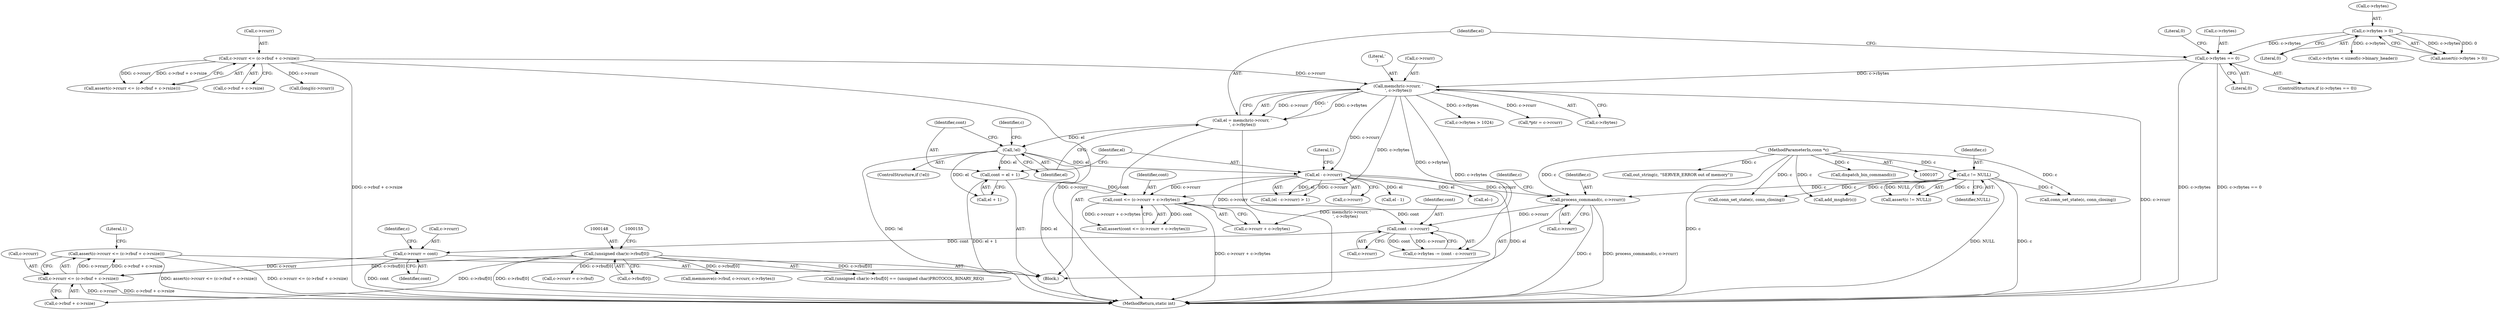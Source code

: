 digraph "0_memcached_d9cd01ede97f4145af9781d448c62a3318952719@API" {
"1000589" [label="(Call,assert(c->rcurr <= (c->rbuf + c->rsize)))"];
"1000590" [label="(Call,c->rcurr <= (c->rbuf + c->rsize))"];
"1000584" [label="(Call,c->rcurr = cont)"];
"1000579" [label="(Call,cont - c->rcurr)"];
"1000561" [label="(Call,cont <= (c->rcurr + c->rbytes))"];
"1000533" [label="(Call,cont = el + 1)"];
"1000493" [label="(Call,!el)"];
"1000482" [label="(Call,el = memchr(c->rcurr, '\n', c->rbytes))"];
"1000484" [label="(Call,memchr(c->rcurr, '\n', c->rbytes))"];
"1000115" [label="(Call,c->rcurr <= (c->rbuf + c->rsize))"];
"1000475" [label="(Call,c->rbytes == 0)"];
"1000127" [label="(Call,c->rbytes > 0)"];
"1000541" [label="(Call,el - c->rcurr)"];
"1000570" [label="(Call,process_command(c, c->rcurr))"];
"1000111" [label="(Call,c != NULL)"];
"1000108" [label="(MethodParameterIn,conn *c)"];
"1000147" [label="(Call,(unsigned char)c->rbuf[0])"];
"1000561" [label="(Call,cont <= (c->rcurr + c->rbytes))"];
"1000108" [label="(MethodParameterIn,conn *c)"];
"1000116" [label="(Call,c->rcurr)"];
"1000542" [label="(Identifier,el)"];
"1000494" [label="(Identifier,el)"];
"1000591" [label="(Call,c->rcurr)"];
"1000497" [label="(Call,c->rbytes > 1024)"];
"1000479" [label="(Literal,0)"];
"1000482" [label="(Call,el = memchr(c->rcurr, '\n', c->rbytes))"];
"1000471" [label="(Block,)"];
"1000571" [label="(Identifier,c)"];
"1000580" [label="(Identifier,cont)"];
"1000111" [label="(Call,c != NULL)"];
"1000504" [label="(Call,*ptr = c->rcurr)"];
"1000563" [label="(Call,c->rcurr + c->rbytes)"];
"1000476" [label="(Call,c->rbytes)"];
"1000382" [label="(Call,conn_set_state(c, conn_closing))"];
"1000219" [label="(Call,memmove(c->rbuf, c->rcurr, c->rbytes))"];
"1000405" [label="(Call,add_msghdr(c))"];
"1000602" [label="(Literal,1)"];
"1000114" [label="(Call,assert(c->rcurr <= (c->rbuf + c->rsize)))"];
"1000533" [label="(Call,cont = el + 1)"];
"1000579" [label="(Call,cont - c->rcurr)"];
"1000115" [label="(Call,c->rcurr <= (c->rbuf + c->rsize))"];
"1000554" [label="(Call,el--)"];
"1000110" [label="(Call,assert(c != NULL))"];
"1000590" [label="(Call,c->rcurr <= (c->rbuf + c->rsize))"];
"1000585" [label="(Call,c->rcurr)"];
"1000560" [label="(Call,assert(cont <= (c->rcurr + c->rbytes)))"];
"1000475" [label="(Call,c->rbytes == 0)"];
"1000127" [label="(Call,c->rbytes > 0)"];
"1000119" [label="(Call,c->rbuf + c->rsize)"];
"1000588" [label="(Identifier,cont)"];
"1000570" [label="(Call,process_command(c, c->rcurr))"];
"1000526" [label="(Call,conn_set_state(c, conn_closing))"];
"1000603" [label="(MethodReturn,static int)"];
"1000113" [label="(Identifier,NULL)"];
"1000534" [label="(Identifier,cont)"];
"1000147" [label="(Call,(unsigned char)c->rbuf[0])"];
"1000541" [label="(Call,el - c->rcurr)"];
"1000483" [label="(Identifier,el)"];
"1000131" [label="(Literal,0)"];
"1000211" [label="(Call,(long)(c->rcurr))"];
"1000575" [label="(Call,c->rbytes -= (cont - c->rcurr))"];
"1000581" [label="(Call,c->rcurr)"];
"1000562" [label="(Identifier,cont)"];
"1000485" [label="(Call,c->rcurr)"];
"1000489" [label="(Call,c->rbytes)"];
"1000540" [label="(Call,(el - c->rcurr) > 1)"];
"1000128" [label="(Call,c->rbytes)"];
"1000493" [label="(Call,!el)"];
"1000492" [label="(ControlStructure,if (!el))"];
"1000546" [label="(Literal,1)"];
"1000577" [label="(Identifier,c)"];
"1000112" [label="(Identifier,c)"];
"1000149" [label="(Call,c->rbuf[0])"];
"1000481" [label="(Literal,0)"];
"1000499" [label="(Identifier,c)"];
"1000195" [label="(Call,c->rbytes < sizeof(c->binary_header))"];
"1000592" [label="(Identifier,c)"];
"1000535" [label="(Call,el + 1)"];
"1000594" [label="(Call,c->rbuf + c->rsize)"];
"1000543" [label="(Call,c->rcurr)"];
"1000584" [label="(Call,c->rcurr = cont)"];
"1000484" [label="(Call,memchr(c->rcurr, '\n', c->rbytes))"];
"1000589" [label="(Call,assert(c->rcurr <= (c->rbuf + c->rsize)))"];
"1000572" [label="(Call,c->rcurr)"];
"1000549" [label="(Call,el - 1)"];
"1000474" [label="(ControlStructure,if (c->rbytes == 0))"];
"1000126" [label="(Call,assert(c->rbytes > 0))"];
"1000409" [label="(Call,out_string(c, \"SERVER_ERROR out of memory\"))"];
"1000146" [label="(Call,(unsigned char)c->rbuf[0] == (unsigned char)PROTOCOL_BINARY_REQ)"];
"1000229" [label="(Call,c->rcurr = c->rbuf)"];
"1000452" [label="(Call,dispatch_bin_command(c))"];
"1000488" [label="(Literal,'\n')"];
"1000589" -> "1000471"  [label="AST: "];
"1000589" -> "1000590"  [label="CFG: "];
"1000590" -> "1000589"  [label="AST: "];
"1000602" -> "1000589"  [label="CFG: "];
"1000589" -> "1000603"  [label="DDG: assert(c->rcurr <= (c->rbuf + c->rsize))"];
"1000589" -> "1000603"  [label="DDG: c->rcurr <= (c->rbuf + c->rsize)"];
"1000590" -> "1000589"  [label="DDG: c->rcurr"];
"1000590" -> "1000589"  [label="DDG: c->rbuf + c->rsize"];
"1000590" -> "1000594"  [label="CFG: "];
"1000591" -> "1000590"  [label="AST: "];
"1000594" -> "1000590"  [label="AST: "];
"1000590" -> "1000603"  [label="DDG: c->rcurr"];
"1000590" -> "1000603"  [label="DDG: c->rbuf + c->rsize"];
"1000584" -> "1000590"  [label="DDG: c->rcurr"];
"1000147" -> "1000590"  [label="DDG: c->rbuf[0]"];
"1000584" -> "1000471"  [label="AST: "];
"1000584" -> "1000588"  [label="CFG: "];
"1000585" -> "1000584"  [label="AST: "];
"1000588" -> "1000584"  [label="AST: "];
"1000592" -> "1000584"  [label="CFG: "];
"1000584" -> "1000603"  [label="DDG: cont"];
"1000579" -> "1000584"  [label="DDG: cont"];
"1000579" -> "1000575"  [label="AST: "];
"1000579" -> "1000581"  [label="CFG: "];
"1000580" -> "1000579"  [label="AST: "];
"1000581" -> "1000579"  [label="AST: "];
"1000575" -> "1000579"  [label="CFG: "];
"1000579" -> "1000575"  [label="DDG: cont"];
"1000579" -> "1000575"  [label="DDG: c->rcurr"];
"1000561" -> "1000579"  [label="DDG: cont"];
"1000570" -> "1000579"  [label="DDG: c->rcurr"];
"1000561" -> "1000560"  [label="AST: "];
"1000561" -> "1000563"  [label="CFG: "];
"1000562" -> "1000561"  [label="AST: "];
"1000563" -> "1000561"  [label="AST: "];
"1000560" -> "1000561"  [label="CFG: "];
"1000561" -> "1000603"  [label="DDG: c->rcurr + c->rbytes"];
"1000561" -> "1000560"  [label="DDG: cont"];
"1000561" -> "1000560"  [label="DDG: c->rcurr + c->rbytes"];
"1000533" -> "1000561"  [label="DDG: cont"];
"1000541" -> "1000561"  [label="DDG: c->rcurr"];
"1000484" -> "1000561"  [label="DDG: c->rbytes"];
"1000533" -> "1000471"  [label="AST: "];
"1000533" -> "1000535"  [label="CFG: "];
"1000534" -> "1000533"  [label="AST: "];
"1000535" -> "1000533"  [label="AST: "];
"1000542" -> "1000533"  [label="CFG: "];
"1000533" -> "1000603"  [label="DDG: el + 1"];
"1000493" -> "1000533"  [label="DDG: el"];
"1000493" -> "1000492"  [label="AST: "];
"1000493" -> "1000494"  [label="CFG: "];
"1000494" -> "1000493"  [label="AST: "];
"1000499" -> "1000493"  [label="CFG: "];
"1000534" -> "1000493"  [label="CFG: "];
"1000493" -> "1000603"  [label="DDG: el"];
"1000493" -> "1000603"  [label="DDG: !el"];
"1000482" -> "1000493"  [label="DDG: el"];
"1000493" -> "1000535"  [label="DDG: el"];
"1000493" -> "1000541"  [label="DDG: el"];
"1000482" -> "1000471"  [label="AST: "];
"1000482" -> "1000484"  [label="CFG: "];
"1000483" -> "1000482"  [label="AST: "];
"1000484" -> "1000482"  [label="AST: "];
"1000494" -> "1000482"  [label="CFG: "];
"1000482" -> "1000603"  [label="DDG: memchr(c->rcurr, '\n', c->rbytes)"];
"1000484" -> "1000482"  [label="DDG: c->rcurr"];
"1000484" -> "1000482"  [label="DDG: '\n'"];
"1000484" -> "1000482"  [label="DDG: c->rbytes"];
"1000484" -> "1000489"  [label="CFG: "];
"1000485" -> "1000484"  [label="AST: "];
"1000488" -> "1000484"  [label="AST: "];
"1000489" -> "1000484"  [label="AST: "];
"1000484" -> "1000603"  [label="DDG: c->rcurr"];
"1000115" -> "1000484"  [label="DDG: c->rcurr"];
"1000475" -> "1000484"  [label="DDG: c->rbytes"];
"1000484" -> "1000497"  [label="DDG: c->rbytes"];
"1000484" -> "1000504"  [label="DDG: c->rcurr"];
"1000484" -> "1000541"  [label="DDG: c->rcurr"];
"1000484" -> "1000563"  [label="DDG: c->rbytes"];
"1000484" -> "1000575"  [label="DDG: c->rbytes"];
"1000115" -> "1000114"  [label="AST: "];
"1000115" -> "1000119"  [label="CFG: "];
"1000116" -> "1000115"  [label="AST: "];
"1000119" -> "1000115"  [label="AST: "];
"1000114" -> "1000115"  [label="CFG: "];
"1000115" -> "1000603"  [label="DDG: c->rbuf + c->rsize"];
"1000115" -> "1000603"  [label="DDG: c->rcurr"];
"1000115" -> "1000114"  [label="DDG: c->rcurr"];
"1000115" -> "1000114"  [label="DDG: c->rbuf + c->rsize"];
"1000115" -> "1000211"  [label="DDG: c->rcurr"];
"1000475" -> "1000474"  [label="AST: "];
"1000475" -> "1000479"  [label="CFG: "];
"1000476" -> "1000475"  [label="AST: "];
"1000479" -> "1000475"  [label="AST: "];
"1000481" -> "1000475"  [label="CFG: "];
"1000483" -> "1000475"  [label="CFG: "];
"1000475" -> "1000603"  [label="DDG: c->rbytes"];
"1000475" -> "1000603"  [label="DDG: c->rbytes == 0"];
"1000127" -> "1000475"  [label="DDG: c->rbytes"];
"1000127" -> "1000126"  [label="AST: "];
"1000127" -> "1000131"  [label="CFG: "];
"1000128" -> "1000127"  [label="AST: "];
"1000131" -> "1000127"  [label="AST: "];
"1000126" -> "1000127"  [label="CFG: "];
"1000127" -> "1000126"  [label="DDG: c->rbytes"];
"1000127" -> "1000126"  [label="DDG: 0"];
"1000127" -> "1000195"  [label="DDG: c->rbytes"];
"1000541" -> "1000540"  [label="AST: "];
"1000541" -> "1000543"  [label="CFG: "];
"1000542" -> "1000541"  [label="AST: "];
"1000543" -> "1000541"  [label="AST: "];
"1000546" -> "1000541"  [label="CFG: "];
"1000541" -> "1000603"  [label="DDG: el"];
"1000541" -> "1000540"  [label="DDG: el"];
"1000541" -> "1000540"  [label="DDG: c->rcurr"];
"1000541" -> "1000549"  [label="DDG: el"];
"1000541" -> "1000554"  [label="DDG: el"];
"1000541" -> "1000563"  [label="DDG: c->rcurr"];
"1000541" -> "1000570"  [label="DDG: c->rcurr"];
"1000570" -> "1000471"  [label="AST: "];
"1000570" -> "1000572"  [label="CFG: "];
"1000571" -> "1000570"  [label="AST: "];
"1000572" -> "1000570"  [label="AST: "];
"1000577" -> "1000570"  [label="CFG: "];
"1000570" -> "1000603"  [label="DDG: c"];
"1000570" -> "1000603"  [label="DDG: process_command(c, c->rcurr)"];
"1000111" -> "1000570"  [label="DDG: c"];
"1000108" -> "1000570"  [label="DDG: c"];
"1000111" -> "1000110"  [label="AST: "];
"1000111" -> "1000113"  [label="CFG: "];
"1000112" -> "1000111"  [label="AST: "];
"1000113" -> "1000111"  [label="AST: "];
"1000110" -> "1000111"  [label="CFG: "];
"1000111" -> "1000603"  [label="DDG: c"];
"1000111" -> "1000603"  [label="DDG: NULL"];
"1000111" -> "1000110"  [label="DDG: c"];
"1000111" -> "1000110"  [label="DDG: NULL"];
"1000108" -> "1000111"  [label="DDG: c"];
"1000111" -> "1000382"  [label="DDG: c"];
"1000111" -> "1000405"  [label="DDG: c"];
"1000111" -> "1000526"  [label="DDG: c"];
"1000108" -> "1000107"  [label="AST: "];
"1000108" -> "1000603"  [label="DDG: c"];
"1000108" -> "1000382"  [label="DDG: c"];
"1000108" -> "1000405"  [label="DDG: c"];
"1000108" -> "1000409"  [label="DDG: c"];
"1000108" -> "1000452"  [label="DDG: c"];
"1000108" -> "1000526"  [label="DDG: c"];
"1000147" -> "1000146"  [label="AST: "];
"1000147" -> "1000149"  [label="CFG: "];
"1000148" -> "1000147"  [label="AST: "];
"1000149" -> "1000147"  [label="AST: "];
"1000155" -> "1000147"  [label="CFG: "];
"1000147" -> "1000603"  [label="DDG: c->rbuf[0]"];
"1000147" -> "1000146"  [label="DDG: c->rbuf[0]"];
"1000147" -> "1000219"  [label="DDG: c->rbuf[0]"];
"1000147" -> "1000229"  [label="DDG: c->rbuf[0]"];
"1000147" -> "1000594"  [label="DDG: c->rbuf[0]"];
}
